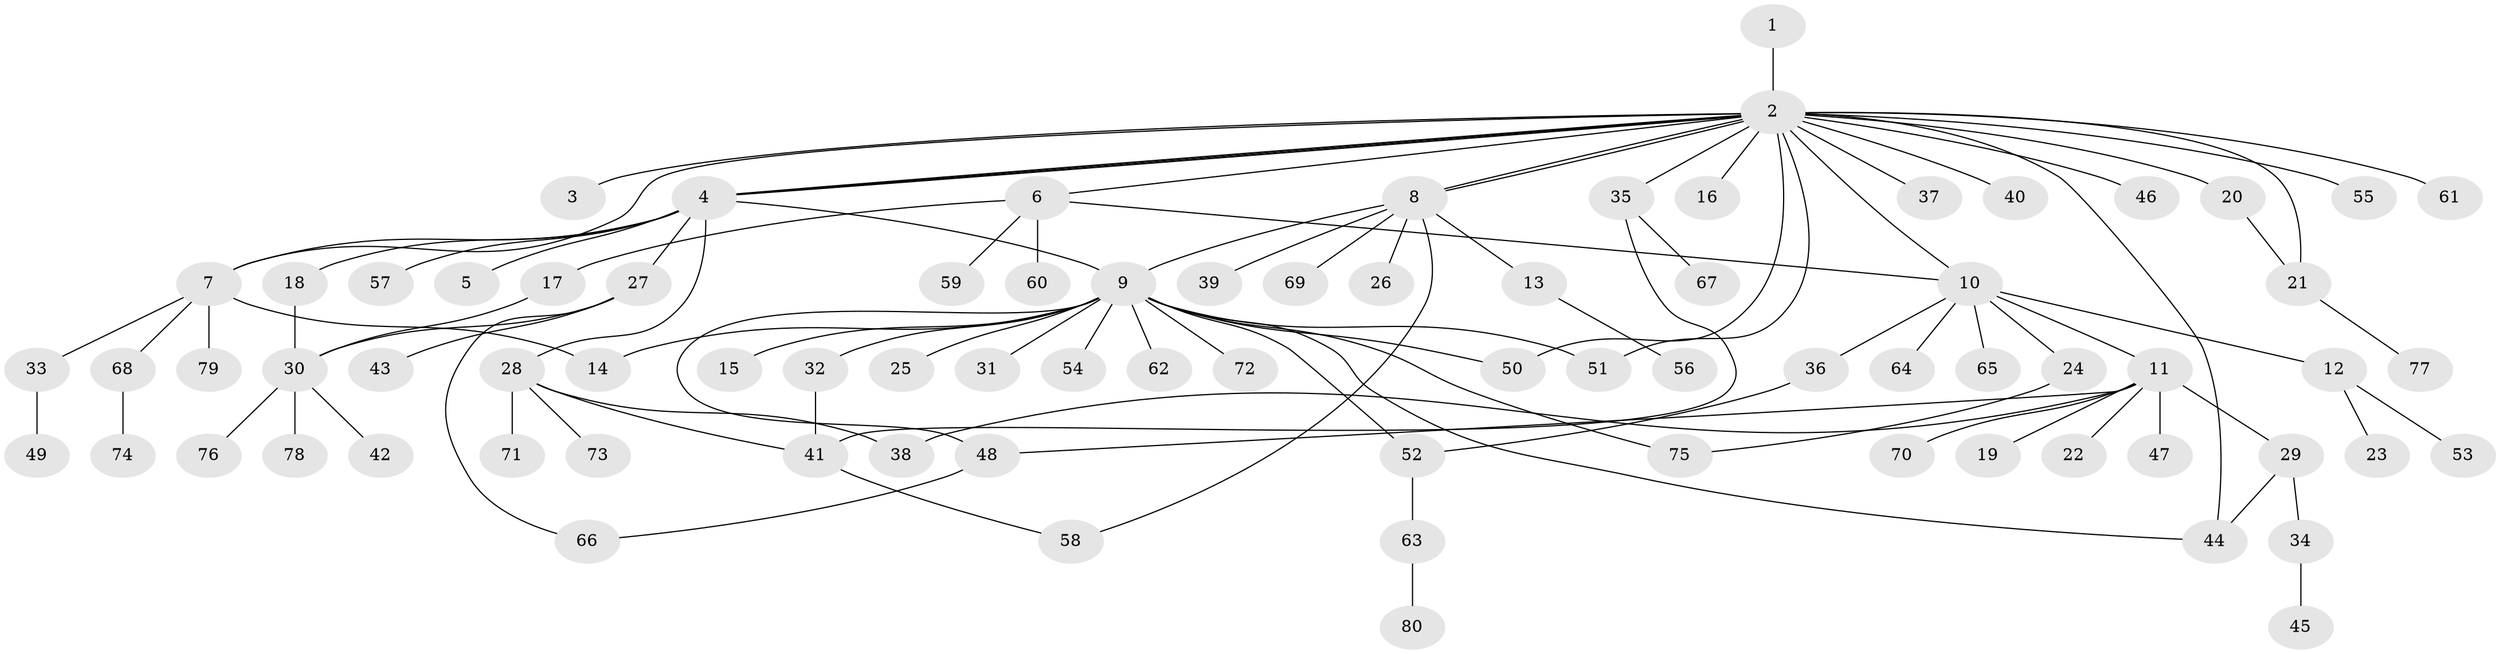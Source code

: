 // coarse degree distribution, {1: 0.875, 10: 0.05, 2: 0.025, 4: 0.025, 21: 0.025}
// Generated by graph-tools (version 1.1) at 2025/50/03/04/25 21:50:56]
// undirected, 80 vertices, 101 edges
graph export_dot {
graph [start="1"]
  node [color=gray90,style=filled];
  1;
  2;
  3;
  4;
  5;
  6;
  7;
  8;
  9;
  10;
  11;
  12;
  13;
  14;
  15;
  16;
  17;
  18;
  19;
  20;
  21;
  22;
  23;
  24;
  25;
  26;
  27;
  28;
  29;
  30;
  31;
  32;
  33;
  34;
  35;
  36;
  37;
  38;
  39;
  40;
  41;
  42;
  43;
  44;
  45;
  46;
  47;
  48;
  49;
  50;
  51;
  52;
  53;
  54;
  55;
  56;
  57;
  58;
  59;
  60;
  61;
  62;
  63;
  64;
  65;
  66;
  67;
  68;
  69;
  70;
  71;
  72;
  73;
  74;
  75;
  76;
  77;
  78;
  79;
  80;
  1 -- 2;
  2 -- 3;
  2 -- 4;
  2 -- 4;
  2 -- 4;
  2 -- 6;
  2 -- 7;
  2 -- 8;
  2 -- 8;
  2 -- 10;
  2 -- 16;
  2 -- 20;
  2 -- 21;
  2 -- 35;
  2 -- 37;
  2 -- 40;
  2 -- 44;
  2 -- 46;
  2 -- 50;
  2 -- 51;
  2 -- 55;
  2 -- 61;
  4 -- 5;
  4 -- 7;
  4 -- 9;
  4 -- 18;
  4 -- 27;
  4 -- 28;
  4 -- 57;
  6 -- 10;
  6 -- 17;
  6 -- 59;
  6 -- 60;
  7 -- 14;
  7 -- 33;
  7 -- 68;
  7 -- 79;
  8 -- 9;
  8 -- 13;
  8 -- 26;
  8 -- 39;
  8 -- 58;
  8 -- 69;
  9 -- 14;
  9 -- 15;
  9 -- 25;
  9 -- 31;
  9 -- 32;
  9 -- 44;
  9 -- 48;
  9 -- 50;
  9 -- 51;
  9 -- 52;
  9 -- 54;
  9 -- 62;
  9 -- 72;
  9 -- 75;
  10 -- 11;
  10 -- 12;
  10 -- 24;
  10 -- 36;
  10 -- 64;
  10 -- 65;
  11 -- 19;
  11 -- 22;
  11 -- 29;
  11 -- 38;
  11 -- 47;
  11 -- 48;
  11 -- 70;
  12 -- 23;
  12 -- 53;
  13 -- 56;
  17 -- 30;
  18 -- 30;
  20 -- 21;
  21 -- 77;
  24 -- 75;
  27 -- 30;
  27 -- 43;
  27 -- 66;
  28 -- 38;
  28 -- 41;
  28 -- 71;
  28 -- 73;
  29 -- 34;
  29 -- 44;
  30 -- 42;
  30 -- 76;
  30 -- 78;
  32 -- 41;
  33 -- 49;
  34 -- 45;
  35 -- 41;
  35 -- 67;
  36 -- 52;
  41 -- 58;
  48 -- 66;
  52 -- 63;
  63 -- 80;
  68 -- 74;
}
